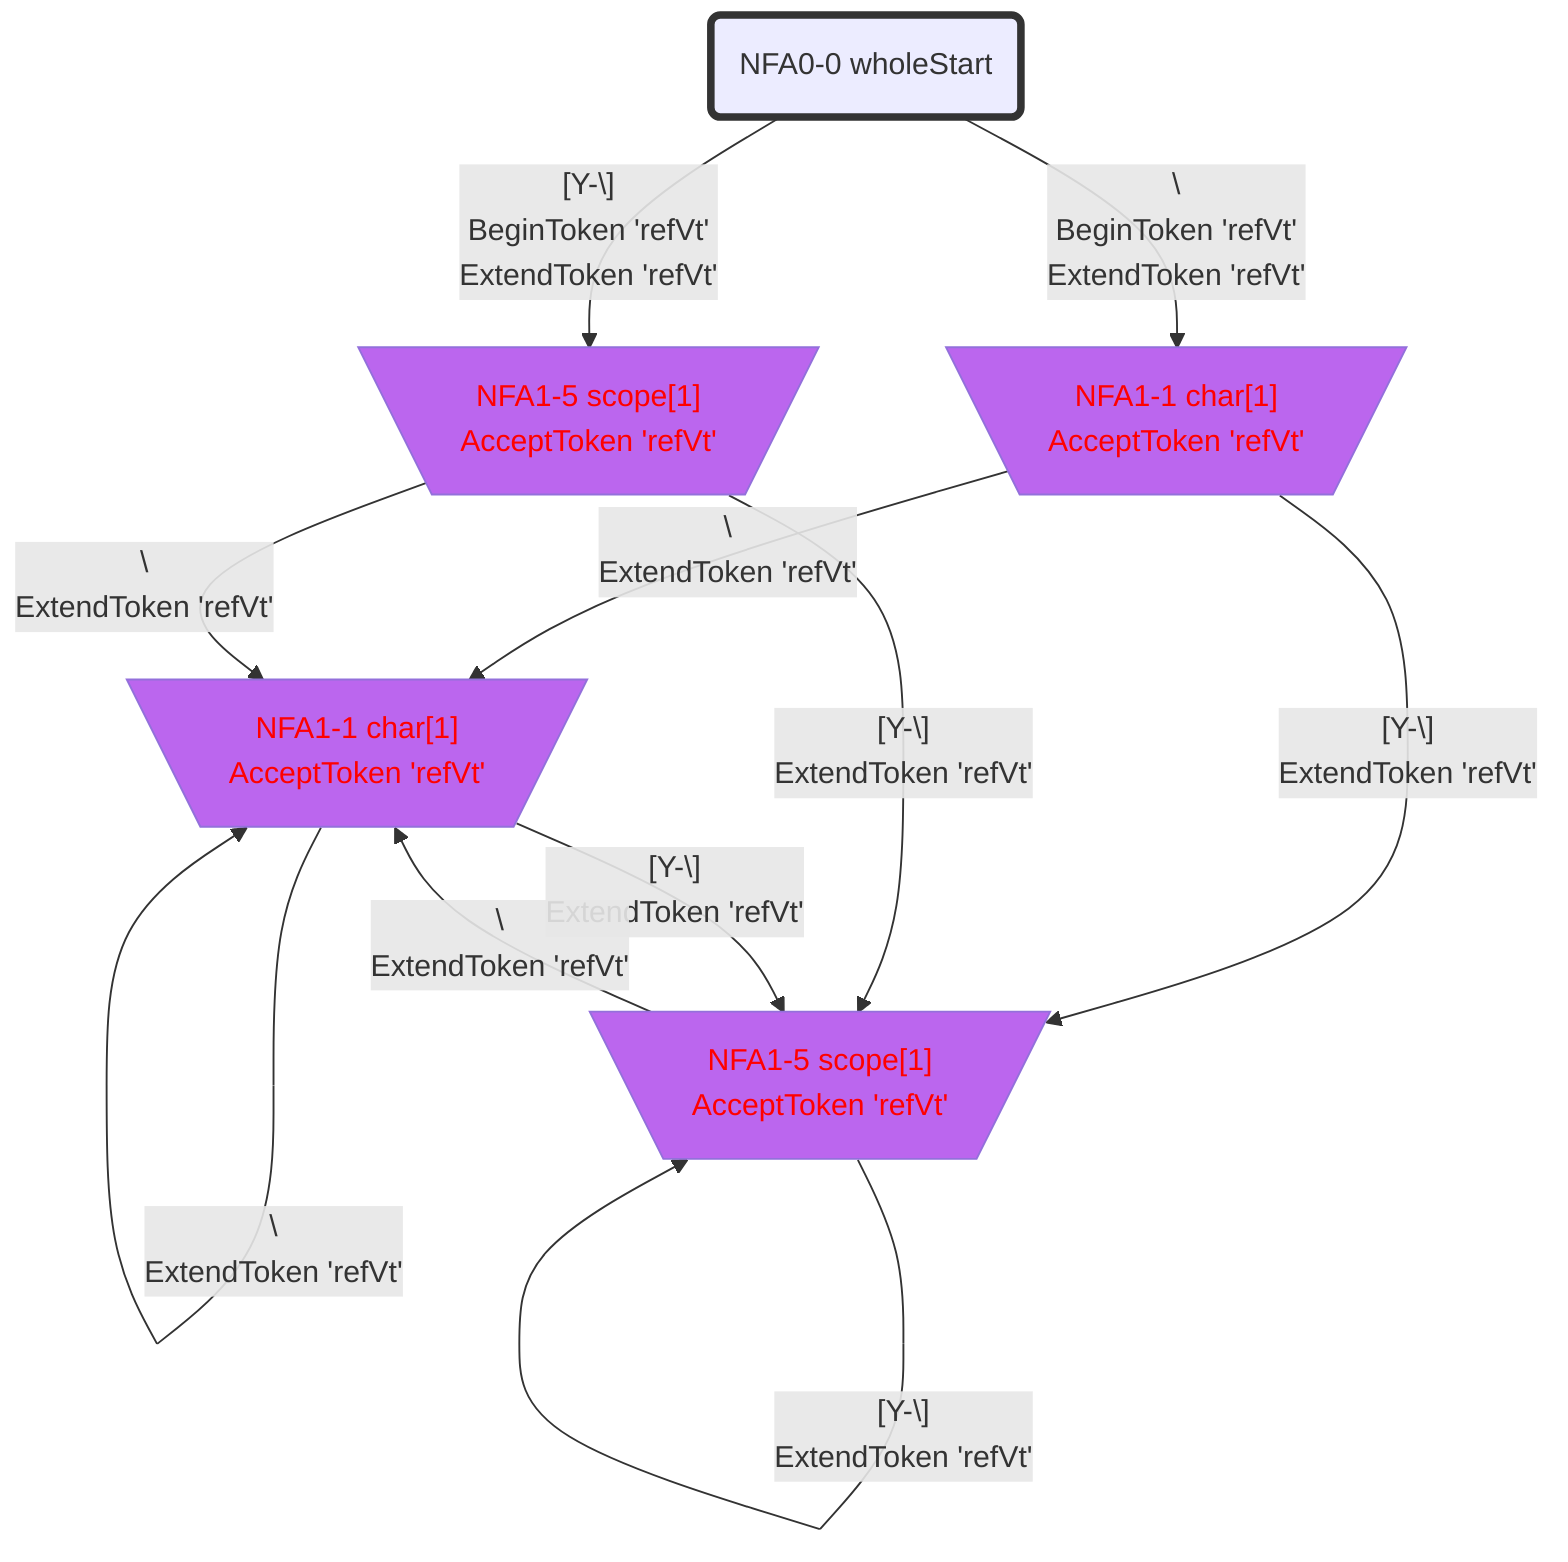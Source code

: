 flowchart
classDef c0001 color:#FF0000;
classDef c0010 stroke-dasharray: 10 10;
classDef c0011 stroke-dasharray: 10 10,color:#FF0000;
classDef c0100 fill:#BB66EE;
classDef c0101 fill:#BB66EE,color:#FF0000;
classDef c0110 fill:#BB66EE,stroke-dasharray: 10 10;
classDef c0111 fill:#BB66EE,stroke-dasharray: 10 10,color:#FF0000;
classDef c1000 stroke:#333,stroke-width:4px;
classDef c1001 stroke:#333,stroke-width:4px,color:#FF0000;
classDef c1010 stroke:#333,stroke-width:4px,stroke-dasharray: 10 10;
classDef c1011 stroke:#333,stroke-width:4px,stroke-dasharray: 10 10,color:#FF0000;
classDef c1100 stroke:#333,stroke-width:4px,fill:#BB66EE;
classDef c1101 stroke:#333,stroke-width:4px,fill:#BB66EE,color:#FF0000;
classDef c1110 stroke:#333,stroke-width:4px,fill:#BB66EE,stroke-dasharray: 10 10;
classDef c1111 stroke:#333,stroke-width:4px,fill:#BB66EE,stroke-dasharray: 10 10,color:#FF0000;
NFA0_0_9521066("NFA0-0 wholeStart")
class NFA0_0_9521066 c1000;
NFA1_1_45797138[\"NFA1-1 char[1]
AcceptToken 'refVt'"/]
class NFA1_1_45797138 c0101;
NFA1_5_18580737[\"NFA1-5 scope[1]
AcceptToken 'refVt'"/]
class NFA1_5_18580737 c0101;
NFA1_1_33008913[\"NFA1-1 char[1]
AcceptToken 'refVt'"/]
class NFA1_1_33008913 c0101;
NFA1_5_28644761[\"NFA1-5 scope[1]
AcceptToken 'refVt'"/]
class NFA1_5_28644761 c0101;
NFA0_0_9521066 -->|"#92;
BeginToken 'refVt'
ExtendToken 'refVt'"|NFA1_1_45797138
NFA0_0_9521066 -->|"[Y-#92;]
BeginToken 'refVt'
ExtendToken 'refVt'"|NFA1_5_18580737
NFA1_1_45797138 -->|"#92;
ExtendToken 'refVt'"|NFA1_1_33008913
NFA1_1_45797138 -->|"[Y-#92;]
ExtendToken 'refVt'"|NFA1_5_28644761
NFA1_5_18580737 -->|"#92;
ExtendToken 'refVt'"|NFA1_1_33008913
NFA1_5_18580737 -->|"[Y-#92;]
ExtendToken 'refVt'"|NFA1_5_28644761
NFA1_1_33008913 -->|"#92;
ExtendToken 'refVt'"|NFA1_1_33008913
NFA1_1_33008913 -->|"[Y-#92;]
ExtendToken 'refVt'"|NFA1_5_28644761
NFA1_5_28644761 -->|"#92;
ExtendToken 'refVt'"|NFA1_1_33008913
NFA1_5_28644761 -->|"[Y-#92;]
ExtendToken 'refVt'"|NFA1_5_28644761
